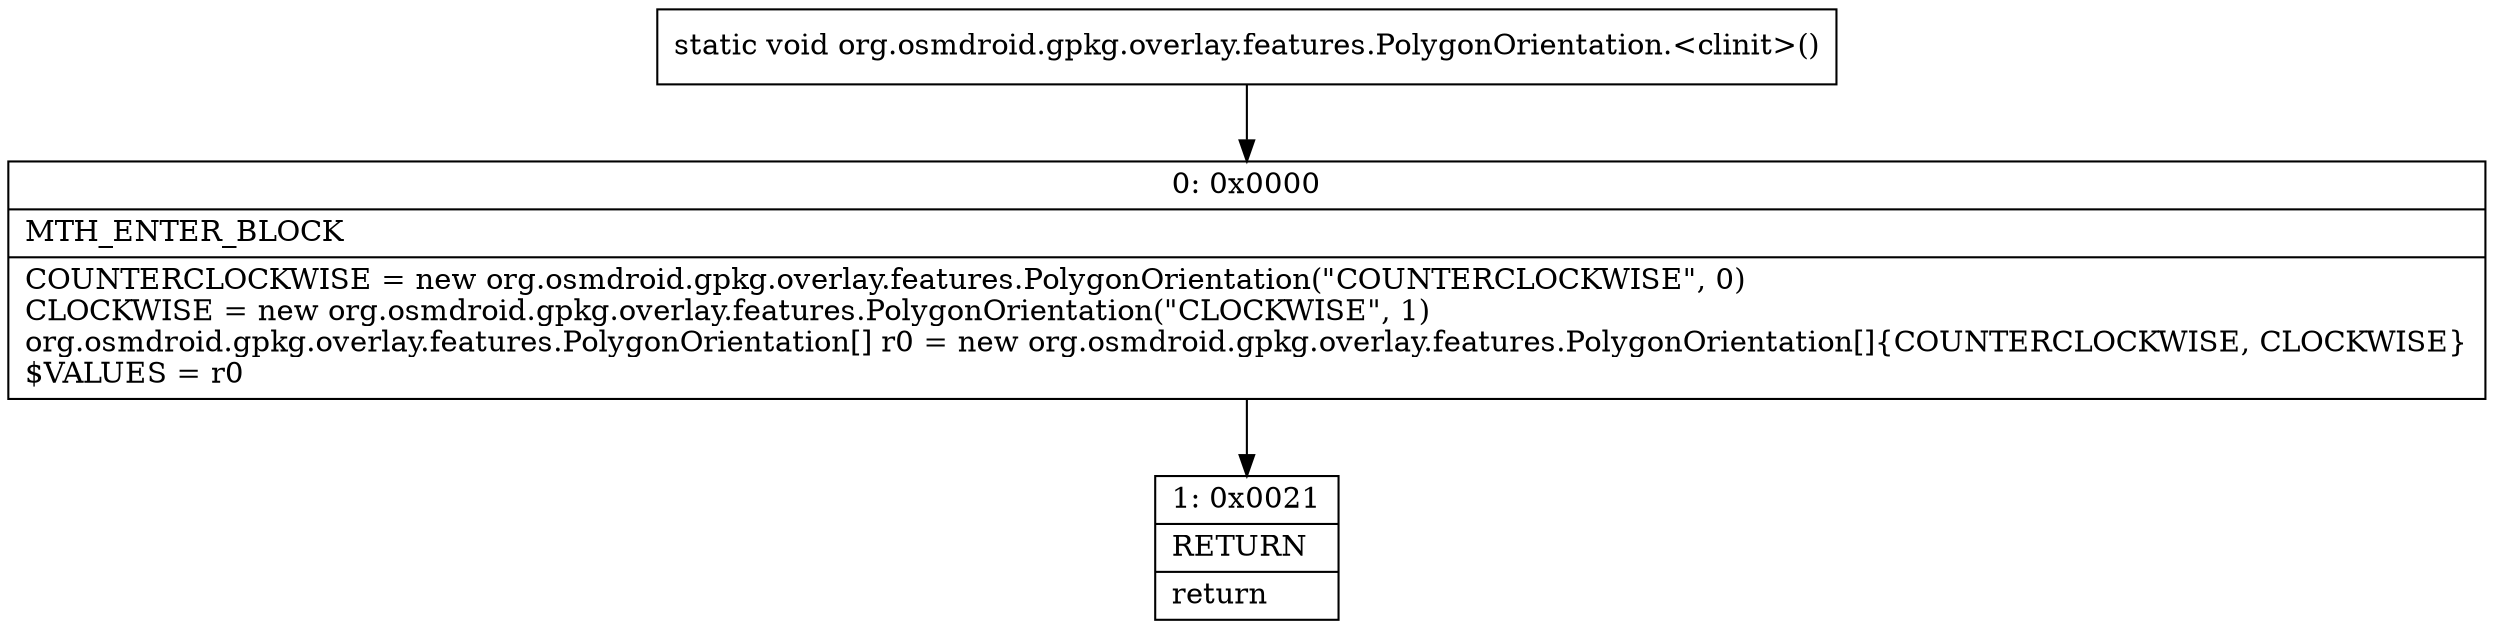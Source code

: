 digraph "CFG fororg.osmdroid.gpkg.overlay.features.PolygonOrientation.\<clinit\>()V" {
Node_0 [shape=record,label="{0\:\ 0x0000|MTH_ENTER_BLOCK\l|COUNTERCLOCKWISE = new org.osmdroid.gpkg.overlay.features.PolygonOrientation(\"COUNTERCLOCKWISE\", 0)\lCLOCKWISE = new org.osmdroid.gpkg.overlay.features.PolygonOrientation(\"CLOCKWISE\", 1)\lorg.osmdroid.gpkg.overlay.features.PolygonOrientation[] r0 = new org.osmdroid.gpkg.overlay.features.PolygonOrientation[]\{COUNTERCLOCKWISE, CLOCKWISE\}\l$VALUES = r0\l}"];
Node_1 [shape=record,label="{1\:\ 0x0021|RETURN\l|return\l}"];
MethodNode[shape=record,label="{static void org.osmdroid.gpkg.overlay.features.PolygonOrientation.\<clinit\>() }"];
MethodNode -> Node_0;
Node_0 -> Node_1;
}

